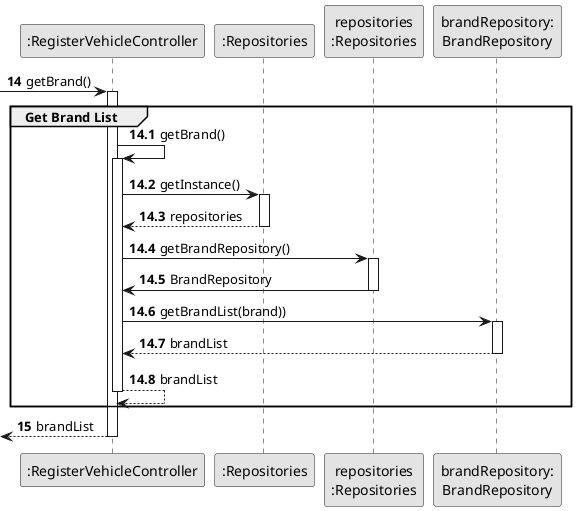 @startuml
skinparam monochrome true
skinparam packageStyle rectangle
skinparam shadowing false

autonumber

'hide footbox

participant ":RegisterVehicleController" as CTRL
participant ":Repositories" as RepositorySingleton
participant "repositories\n:Repositories" as PLAT
participant "brandRepository:\nBrandRepository" as BrandRepository
autonumber 14

 -> CTRL : getBrand()
autonumber 14.1

activate CTRL

    group Get Brand List

        CTRL -> CTRL: getBrand()
        activate CTRL

            CTRL -> RepositorySingleton : getInstance()
                            activate RepositorySingleton

                            RepositorySingleton --> CTRL: repositories
                            deactivate RepositorySingleton

                            CTRL -> PLAT : getBrandRepository()
                            activate PLAT

                            PLAT -> CTRL : BrandRepository
                            deactivate PLAT

                            CTRL -> BrandRepository : getBrandList(brand))
                            activate BrandRepository

                            BrandRepository --> CTRL : brandList
                            deactivate BrandRepository

                            CTRL --> CTRL : brandList
                            deactivate CTRL

    end
    autonumber 15
    <-- CTRL  : brandList
deactivate CTRL


@enduml